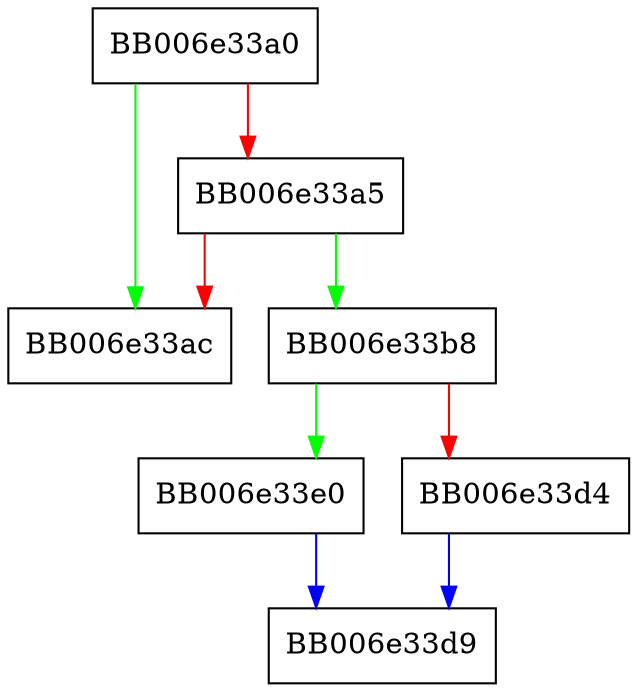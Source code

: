 digraph test_rng_enable_locking {
  node [shape="box"];
  graph [splines=ortho];
  BB006e33a0 -> BB006e33ac [color="green"];
  BB006e33a0 -> BB006e33a5 [color="red"];
  BB006e33a5 -> BB006e33b8 [color="green"];
  BB006e33a5 -> BB006e33ac [color="red"];
  BB006e33b8 -> BB006e33e0 [color="green"];
  BB006e33b8 -> BB006e33d4 [color="red"];
  BB006e33d4 -> BB006e33d9 [color="blue"];
  BB006e33e0 -> BB006e33d9 [color="blue"];
}
